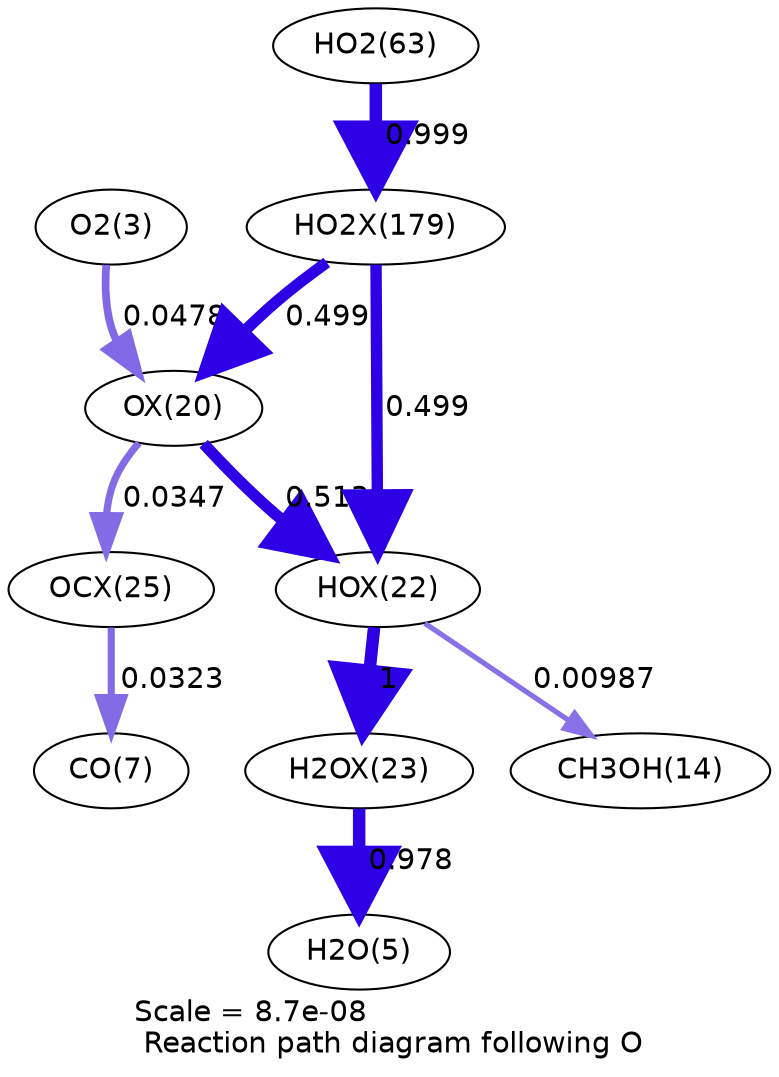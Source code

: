 digraph reaction_paths {
center=1;
s5 -> s39[fontname="Helvetica", penwidth=3.7, arrowsize=1.85, color="0.7, 0.548, 0.9"
, label=" 0.0478"];
s39 -> s41[fontname="Helvetica", penwidth=5.5, arrowsize=2.75, color="0.7, 1.01, 0.9"
, label=" 0.513"];
s39 -> s44[fontname="Helvetica", penwidth=3.46, arrowsize=1.73, color="0.7, 0.535, 0.9"
, label=" 0.0347"];
s60 -> s39[fontname="Helvetica", penwidth=5.48, arrowsize=2.74, color="0.7, 0.999, 0.9"
, label=" 0.499"];
s41 -> s16[fontname="Helvetica", penwidth=2.51, arrowsize=1.26, color="0.7, 0.51, 0.9"
, label=" 0.00987"];
s41 -> s42[fontname="Helvetica", penwidth=6, arrowsize=3, color="0.7, 1.5, 0.9"
, label=" 1"];
s60 -> s41[fontname="Helvetica", penwidth=5.48, arrowsize=2.74, color="0.7, 0.999, 0.9"
, label=" 0.499"];
s42 -> s7[fontname="Helvetica", penwidth=5.98, arrowsize=2.99, color="0.7, 1.48, 0.9"
, label=" 0.978"];
s44 -> s9[fontname="Helvetica", penwidth=3.41, arrowsize=1.7, color="0.7, 0.532, 0.9"
, label=" 0.0323"];
s26 -> s60[fontname="Helvetica", penwidth=6, arrowsize=3, color="0.7, 1.5, 0.9"
, label=" 0.999"];
s5 [ fontname="Helvetica", label="O2(3)"];
s7 [ fontname="Helvetica", label="H2O(5)"];
s9 [ fontname="Helvetica", label="CO(7)"];
s16 [ fontname="Helvetica", label="CH3OH(14)"];
s26 [ fontname="Helvetica", label="HO2(63)"];
s39 [ fontname="Helvetica", label="OX(20)"];
s41 [ fontname="Helvetica", label="HOX(22)"];
s42 [ fontname="Helvetica", label="H2OX(23)"];
s44 [ fontname="Helvetica", label="OCX(25)"];
s60 [ fontname="Helvetica", label="HO2X(179)"];
 label = "Scale = 8.7e-08\l Reaction path diagram following O";
 fontname = "Helvetica";
}
